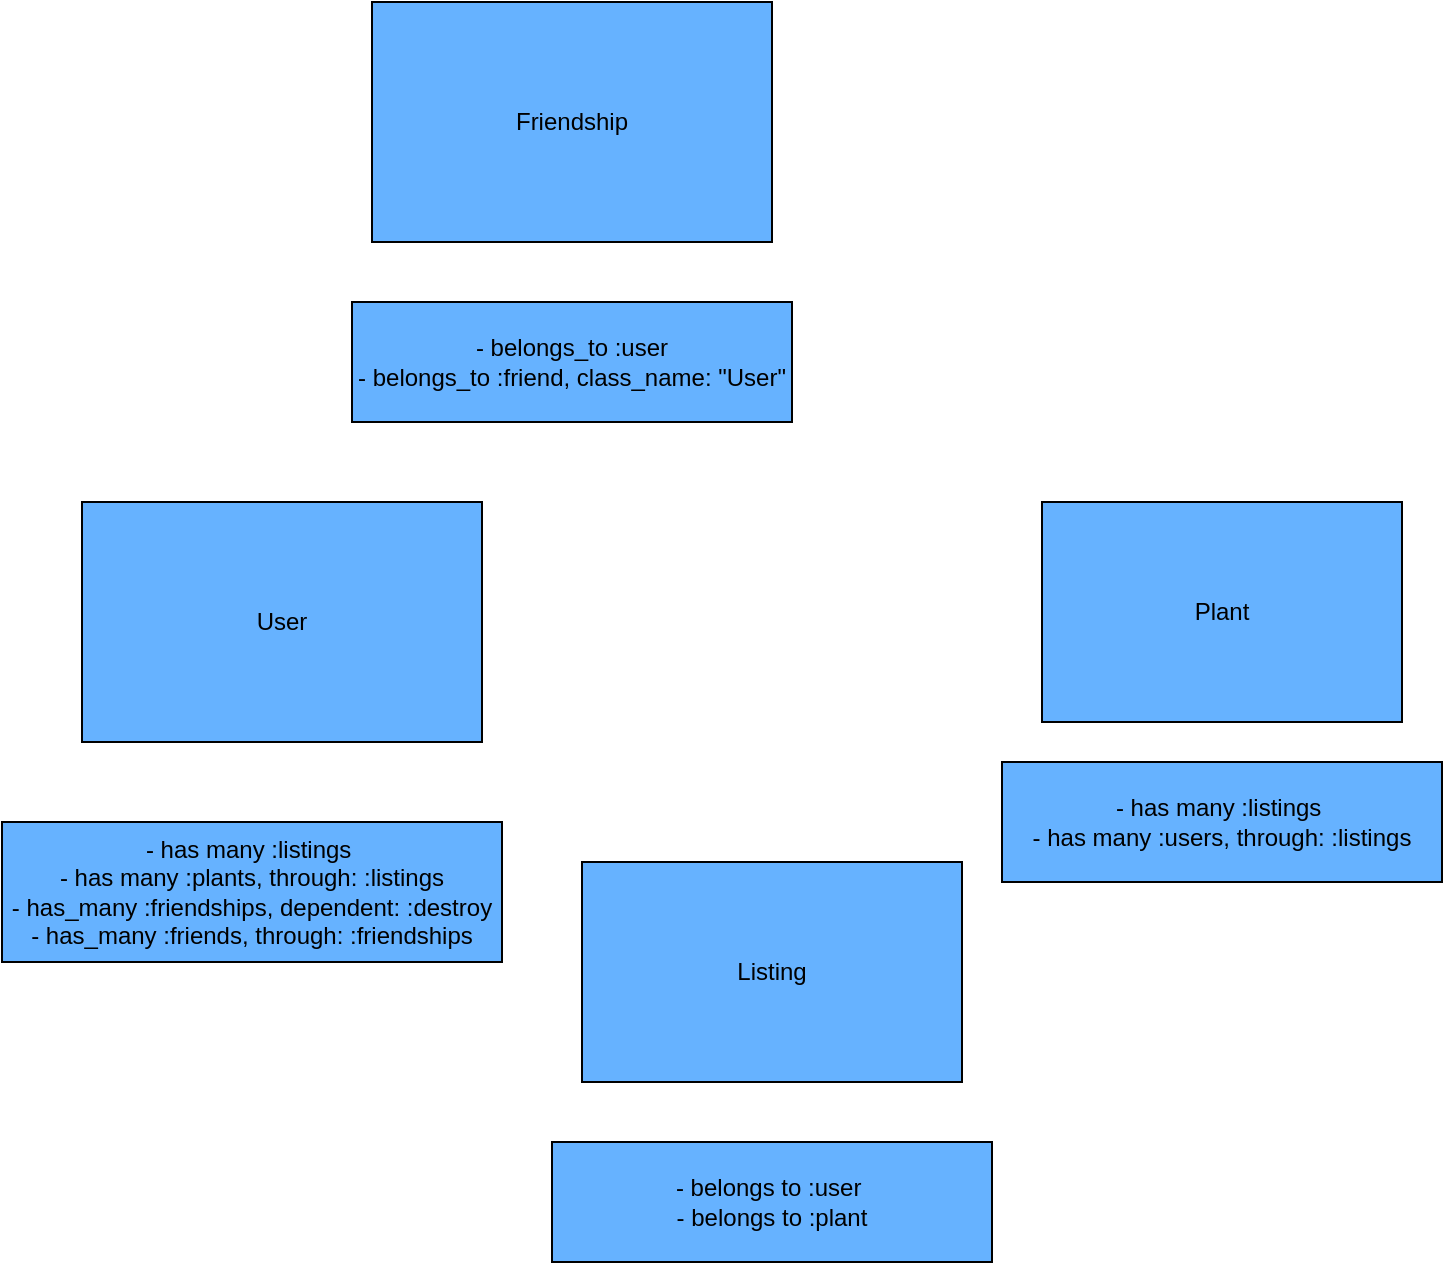 <mxfile>
    <diagram id="QWUuCcUbmoYX2DpXJwne" name="Page-1">
        <mxGraphModel dx="899" dy="451" grid="1" gridSize="10" guides="1" tooltips="1" connect="1" arrows="1" fold="1" page="1" pageScale="1" pageWidth="850" pageHeight="1100" math="0" shadow="0">
            <root>
                <mxCell id="0"/>
                <mxCell id="1" parent="0"/>
                <mxCell id="2" value="User" style="whiteSpace=wrap;html=1;fillColor=#66B2FF;" parent="1" vertex="1">
                    <mxGeometry x="70" y="290" width="200" height="120" as="geometry"/>
                </mxCell>
                <mxCell id="3" value="Plant" style="whiteSpace=wrap;html=1;fillColor=#66B2FF;" parent="1" vertex="1">
                    <mxGeometry x="550" y="290" width="180" height="110" as="geometry"/>
                </mxCell>
                <mxCell id="4" value="Listing" style="whiteSpace=wrap;html=1;fillColor=#66B2FF;" parent="1" vertex="1">
                    <mxGeometry x="320" y="470" width="190" height="110" as="geometry"/>
                </mxCell>
                <mxCell id="6" value="&lt;font color=&quot;#000000&quot;&gt;&lt;br&gt;- has many :listings&amp;nbsp;&lt;/font&gt;&lt;br&gt;&lt;font color=&quot;#000000&quot;&gt;- has many :plants, through: :listings&lt;br&gt;- has_many :friendships, dependent: :destroy&lt;br&gt;- has_many :friends, through: :friendships&lt;br&gt;&lt;br&gt;&lt;/font&gt;" style="whiteSpace=wrap;html=1;fillColor=#66B2FF;" parent="1" vertex="1">
                    <mxGeometry x="30" y="450" width="250" height="70" as="geometry"/>
                </mxCell>
                <mxCell id="7" value="&lt;font color=&quot;#000000&quot;&gt;- belongs to :user&amp;nbsp;&lt;br&gt;- belongs to :plant&lt;br&gt;&lt;/font&gt;" style="whiteSpace=wrap;html=1;fillColor=#66B2FF;" parent="1" vertex="1">
                    <mxGeometry x="305" y="610" width="220" height="60" as="geometry"/>
                </mxCell>
                <mxCell id="8" value="&lt;font color=&quot;#000000&quot;&gt;- has many :listings&amp;nbsp;&lt;/font&gt;&lt;br&gt;&lt;font color=&quot;#000000&quot;&gt;- has many :users, through: :listings&lt;/font&gt;" style="whiteSpace=wrap;html=1;fillColor=#66B2FF;" parent="1" vertex="1">
                    <mxGeometry x="530" y="420" width="220" height="60" as="geometry"/>
                </mxCell>
                <mxCell id="9" value="Friendship" style="whiteSpace=wrap;html=1;fillColor=#66B2FF;" parent="1" vertex="1">
                    <mxGeometry x="215" y="40" width="200" height="120" as="geometry"/>
                </mxCell>
                <mxCell id="10" value="&lt;font color=&quot;#000000&quot;&gt;- belongs_to :user&lt;br&gt;- belongs_to :friend, class_name: &quot;User&quot;&lt;br&gt;&lt;/font&gt;" style="whiteSpace=wrap;html=1;fillColor=#66B2FF;" parent="1" vertex="1">
                    <mxGeometry x="205" y="190" width="220" height="60" as="geometry"/>
                </mxCell>
            </root>
        </mxGraphModel>
    </diagram>
</mxfile>
